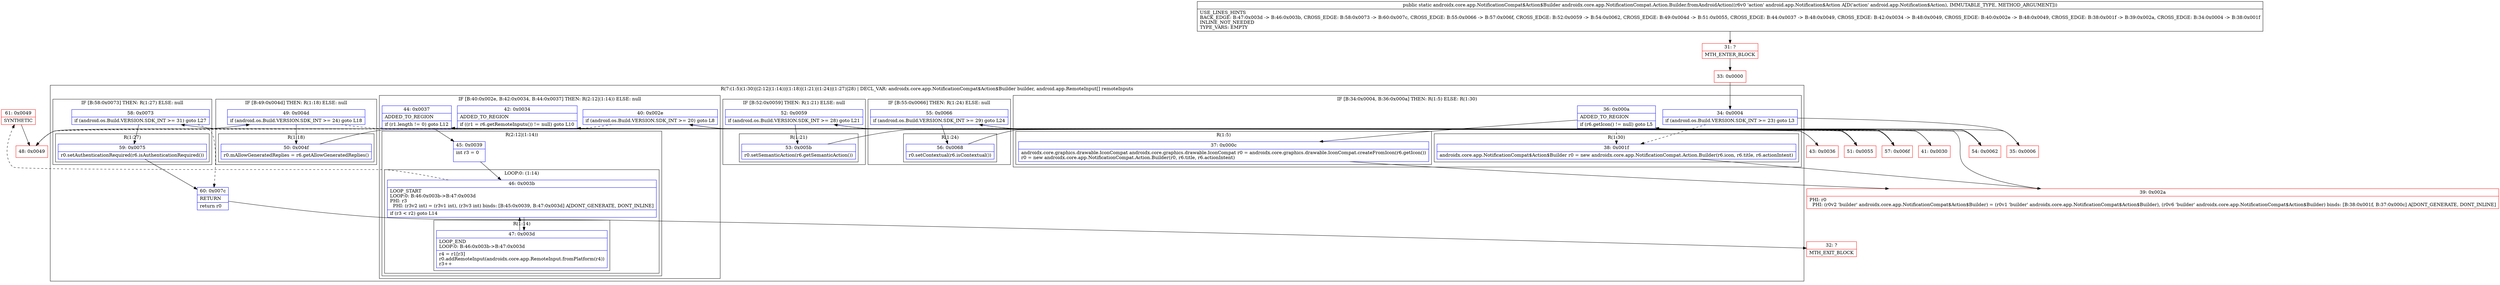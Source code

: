 digraph "CFG forandroidx.core.app.NotificationCompat.Action.Builder.fromAndroidAction(Landroid\/app\/Notification$Action;)Landroidx\/core\/app\/NotificationCompat$Action$Builder;" {
subgraph cluster_Region_391704731 {
label = "R(7:(1:5)(1:30)|(2:12|(1:14))|(1:18)|(1:21)|(1:24)|(1:27)|28) | DECL_VAR: androidx.core.app.NotificationCompat$Action$Builder builder, android.app.RemoteInput[] remoteInputs\l";
node [shape=record,color=blue];
subgraph cluster_IfRegion_898156845 {
label = "IF [B:34:0x0004, B:36:0x000a] THEN: R(1:5) ELSE: R(1:30)";
node [shape=record,color=blue];
Node_34 [shape=record,label="{34\:\ 0x0004|if (android.os.Build.VERSION.SDK_INT \>= 23) goto L3\l}"];
Node_36 [shape=record,label="{36\:\ 0x000a|ADDED_TO_REGION\l|if (r6.getIcon() != null) goto L5\l}"];
subgraph cluster_Region_470886341 {
label = "R(1:5)";
node [shape=record,color=blue];
Node_37 [shape=record,label="{37\:\ 0x000c|androidx.core.graphics.drawable.IconCompat androidx.core.graphics.drawable.IconCompat r0 = androidx.core.graphics.drawable.IconCompat.createFromIcon(r6.getIcon())\lr0 = new androidx.core.app.NotificationCompat.Action.Builder(r0, r6.title, r6.actionIntent)\l}"];
}
subgraph cluster_Region_1780424411 {
label = "R(1:30)";
node [shape=record,color=blue];
Node_38 [shape=record,label="{38\:\ 0x001f|androidx.core.app.NotificationCompat$Action$Builder r0 = new androidx.core.app.NotificationCompat.Action.Builder(r6.icon, r6.title, r6.actionIntent)\l}"];
}
}
subgraph cluster_IfRegion_1274780460 {
label = "IF [B:40:0x002e, B:42:0x0034, B:44:0x0037] THEN: R(2:12|(1:14)) ELSE: null";
node [shape=record,color=blue];
Node_40 [shape=record,label="{40\:\ 0x002e|if (android.os.Build.VERSION.SDK_INT \>= 20) goto L8\l}"];
Node_42 [shape=record,label="{42\:\ 0x0034|ADDED_TO_REGION\l|if ((r1 = r6.getRemoteInputs()) != null) goto L10\l}"];
Node_44 [shape=record,label="{44\:\ 0x0037|ADDED_TO_REGION\l|if (r1.length != 0) goto L12\l}"];
subgraph cluster_Region_1574787117 {
label = "R(2:12|(1:14))";
node [shape=record,color=blue];
Node_45 [shape=record,label="{45\:\ 0x0039|int r3 = 0\l\l}"];
subgraph cluster_LoopRegion_177981639 {
label = "LOOP:0: (1:14)";
node [shape=record,color=blue];
Node_46 [shape=record,label="{46\:\ 0x003b|LOOP_START\lLOOP:0: B:46:0x003b\-\>B:47:0x003d\lPHI: r3 \l  PHI: (r3v2 int) = (r3v1 int), (r3v3 int) binds: [B:45:0x0039, B:47:0x003d] A[DONT_GENERATE, DONT_INLINE]\l|if (r3 \< r2) goto L14\l}"];
subgraph cluster_Region_858497785 {
label = "R(1:14)";
node [shape=record,color=blue];
Node_47 [shape=record,label="{47\:\ 0x003d|LOOP_END\lLOOP:0: B:46:0x003b\-\>B:47:0x003d\l|r4 = r1[r3]\lr0.addRemoteInput(androidx.core.app.RemoteInput.fromPlatform(r4))\lr3++\l}"];
}
}
}
}
subgraph cluster_IfRegion_1519856935 {
label = "IF [B:49:0x004d] THEN: R(1:18) ELSE: null";
node [shape=record,color=blue];
Node_49 [shape=record,label="{49\:\ 0x004d|if (android.os.Build.VERSION.SDK_INT \>= 24) goto L18\l}"];
subgraph cluster_Region_698697465 {
label = "R(1:18)";
node [shape=record,color=blue];
Node_50 [shape=record,label="{50\:\ 0x004f|r0.mAllowGeneratedReplies = r6.getAllowGeneratedReplies()\l}"];
}
}
subgraph cluster_IfRegion_1041271322 {
label = "IF [B:52:0x0059] THEN: R(1:21) ELSE: null";
node [shape=record,color=blue];
Node_52 [shape=record,label="{52\:\ 0x0059|if (android.os.Build.VERSION.SDK_INT \>= 28) goto L21\l}"];
subgraph cluster_Region_1788453103 {
label = "R(1:21)";
node [shape=record,color=blue];
Node_53 [shape=record,label="{53\:\ 0x005b|r0.setSemanticAction(r6.getSemanticAction())\l}"];
}
}
subgraph cluster_IfRegion_159663758 {
label = "IF [B:55:0x0066] THEN: R(1:24) ELSE: null";
node [shape=record,color=blue];
Node_55 [shape=record,label="{55\:\ 0x0066|if (android.os.Build.VERSION.SDK_INT \>= 29) goto L24\l}"];
subgraph cluster_Region_177556425 {
label = "R(1:24)";
node [shape=record,color=blue];
Node_56 [shape=record,label="{56\:\ 0x0068|r0.setContextual(r6.isContextual())\l}"];
}
}
subgraph cluster_IfRegion_812601563 {
label = "IF [B:58:0x0073] THEN: R(1:27) ELSE: null";
node [shape=record,color=blue];
Node_58 [shape=record,label="{58\:\ 0x0073|if (android.os.Build.VERSION.SDK_INT \>= 31) goto L27\l}"];
subgraph cluster_Region_391512289 {
label = "R(1:27)";
node [shape=record,color=blue];
Node_59 [shape=record,label="{59\:\ 0x0075|r0.setAuthenticationRequired(r6.isAuthenticationRequired())\l}"];
}
}
Node_60 [shape=record,label="{60\:\ 0x007c|RETURN\l|return r0\l}"];
}
Node_31 [shape=record,color=red,label="{31\:\ ?|MTH_ENTER_BLOCK\l}"];
Node_33 [shape=record,color=red,label="{33\:\ 0x0000}"];
Node_35 [shape=record,color=red,label="{35\:\ 0x0006}"];
Node_39 [shape=record,color=red,label="{39\:\ 0x002a|PHI: r0 \l  PHI: (r0v2 'builder' androidx.core.app.NotificationCompat$Action$Builder) = (r0v1 'builder' androidx.core.app.NotificationCompat$Action$Builder), (r0v6 'builder' androidx.core.app.NotificationCompat$Action$Builder) binds: [B:38:0x001f, B:37:0x000c] A[DONT_GENERATE, DONT_INLINE]\l}"];
Node_41 [shape=record,color=red,label="{41\:\ 0x0030}"];
Node_43 [shape=record,color=red,label="{43\:\ 0x0036}"];
Node_61 [shape=record,color=red,label="{61\:\ 0x0049|SYNTHETIC\l}"];
Node_48 [shape=record,color=red,label="{48\:\ 0x0049}"];
Node_51 [shape=record,color=red,label="{51\:\ 0x0055}"];
Node_54 [shape=record,color=red,label="{54\:\ 0x0062}"];
Node_57 [shape=record,color=red,label="{57\:\ 0x006f}"];
Node_32 [shape=record,color=red,label="{32\:\ ?|MTH_EXIT_BLOCK\l}"];
MethodNode[shape=record,label="{public static androidx.core.app.NotificationCompat$Action$Builder androidx.core.app.NotificationCompat.Action.Builder.fromAndroidAction((r6v0 'action' android.app.Notification$Action A[D('action' android.app.Notification$Action), IMMUTABLE_TYPE, METHOD_ARGUMENT]))  | USE_LINES_HINTS\lBACK_EDGE: B:47:0x003d \-\> B:46:0x003b, CROSS_EDGE: B:58:0x0073 \-\> B:60:0x007c, CROSS_EDGE: B:55:0x0066 \-\> B:57:0x006f, CROSS_EDGE: B:52:0x0059 \-\> B:54:0x0062, CROSS_EDGE: B:49:0x004d \-\> B:51:0x0055, CROSS_EDGE: B:44:0x0037 \-\> B:48:0x0049, CROSS_EDGE: B:42:0x0034 \-\> B:48:0x0049, CROSS_EDGE: B:40:0x002e \-\> B:48:0x0049, CROSS_EDGE: B:38:0x001f \-\> B:39:0x002a, CROSS_EDGE: B:34:0x0004 \-\> B:38:0x001f\lINLINE_NOT_NEEDED\lTYPE_VARS: EMPTY\l}"];
MethodNode -> Node_31;Node_34 -> Node_35;
Node_34 -> Node_38[style=dashed];
Node_36 -> Node_37;
Node_36 -> Node_38[style=dashed];
Node_37 -> Node_39;
Node_38 -> Node_39;
Node_40 -> Node_41;
Node_40 -> Node_48[style=dashed];
Node_42 -> Node_43;
Node_42 -> Node_48[style=dashed];
Node_44 -> Node_45;
Node_44 -> Node_48[style=dashed];
Node_45 -> Node_46;
Node_46 -> Node_47;
Node_46 -> Node_61[style=dashed];
Node_47 -> Node_46;
Node_49 -> Node_50;
Node_49 -> Node_51[style=dashed];
Node_50 -> Node_51;
Node_52 -> Node_53;
Node_52 -> Node_54[style=dashed];
Node_53 -> Node_54;
Node_55 -> Node_56;
Node_55 -> Node_57[style=dashed];
Node_56 -> Node_57;
Node_58 -> Node_59;
Node_58 -> Node_60[style=dashed];
Node_59 -> Node_60;
Node_60 -> Node_32;
Node_31 -> Node_33;
Node_33 -> Node_34;
Node_35 -> Node_36;
Node_39 -> Node_40;
Node_41 -> Node_42;
Node_43 -> Node_44;
Node_61 -> Node_48;
Node_48 -> Node_49;
Node_51 -> Node_52;
Node_54 -> Node_55;
Node_57 -> Node_58;
}

